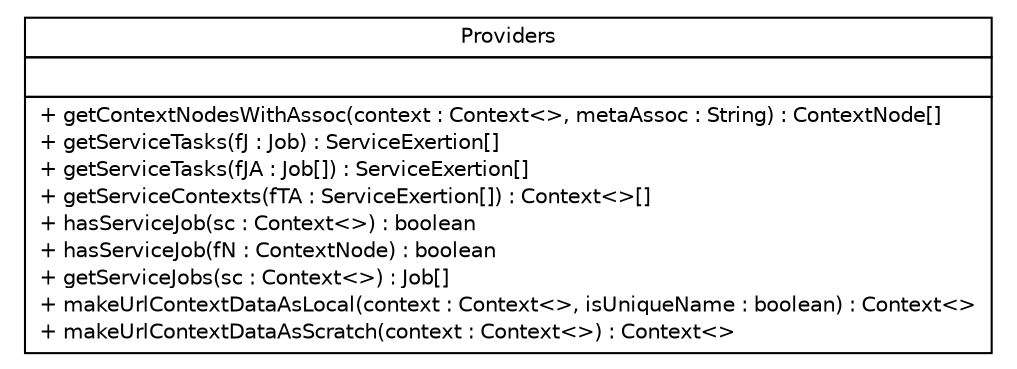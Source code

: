 #!/usr/local/bin/dot
#
# Class diagram 
# Generated by UMLGraph version R5_6 (http://www.umlgraph.org/)
#

digraph G {
	edge [fontname="Helvetica",fontsize=10,labelfontname="Helvetica",labelfontsize=10];
	node [fontname="Helvetica",fontsize=10,shape=plaintext];
	nodesep=0.25;
	ranksep=0.5;
	// sorcer.core.provider.util.Providers
	c32254 [label=<<table title="sorcer.core.provider.util.Providers" border="0" cellborder="1" cellspacing="0" cellpadding="2" port="p" href="./Providers.html">
		<tr><td><table border="0" cellspacing="0" cellpadding="1">
<tr><td align="center" balign="center"> Providers </td></tr>
		</table></td></tr>
		<tr><td><table border="0" cellspacing="0" cellpadding="1">
<tr><td align="left" balign="left">  </td></tr>
		</table></td></tr>
		<tr><td><table border="0" cellspacing="0" cellpadding="1">
<tr><td align="left" balign="left"> + getContextNodesWithAssoc(context : Context&lt;&gt;, metaAssoc : String) : ContextNode[] </td></tr>
<tr><td align="left" balign="left"> + getServiceTasks(fJ : Job) : ServiceExertion[] </td></tr>
<tr><td align="left" balign="left"> + getServiceTasks(fJA : Job[]) : ServiceExertion[] </td></tr>
<tr><td align="left" balign="left"> + getServiceContexts(fTA : ServiceExertion[]) : Context&lt;&gt;[] </td></tr>
<tr><td align="left" balign="left"> + hasServiceJob(sc : Context&lt;&gt;) : boolean </td></tr>
<tr><td align="left" balign="left"> + hasServiceJob(fN : ContextNode) : boolean </td></tr>
<tr><td align="left" balign="left"> + getServiceJobs(sc : Context&lt;&gt;) : Job[] </td></tr>
<tr><td align="left" balign="left"> + makeUrlContextDataAsLocal(context : Context&lt;&gt;, isUniqueName : boolean) : Context&lt;&gt; </td></tr>
<tr><td align="left" balign="left"> + makeUrlContextDataAsScratch(context : Context&lt;&gt;) : Context&lt;&gt; </td></tr>
		</table></td></tr>
		</table>>, URL="./Providers.html", fontname="Helvetica", fontcolor="black", fontsize=10.0];
}

